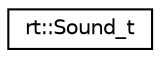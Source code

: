 digraph "Graphical Class Hierarchy"
{
 // LATEX_PDF_SIZE
  edge [fontname="Helvetica",fontsize="10",labelfontname="Helvetica",labelfontsize="10"];
  node [fontname="Helvetica",fontsize="10",shape=record];
  rankdir="LR";
  Node0 [label="rt::Sound_t",height=0.2,width=0.4,color="black", fillcolor="white", style="filled",URL="$structrt_1_1Sound__t.html",tooltip=" "];
}
